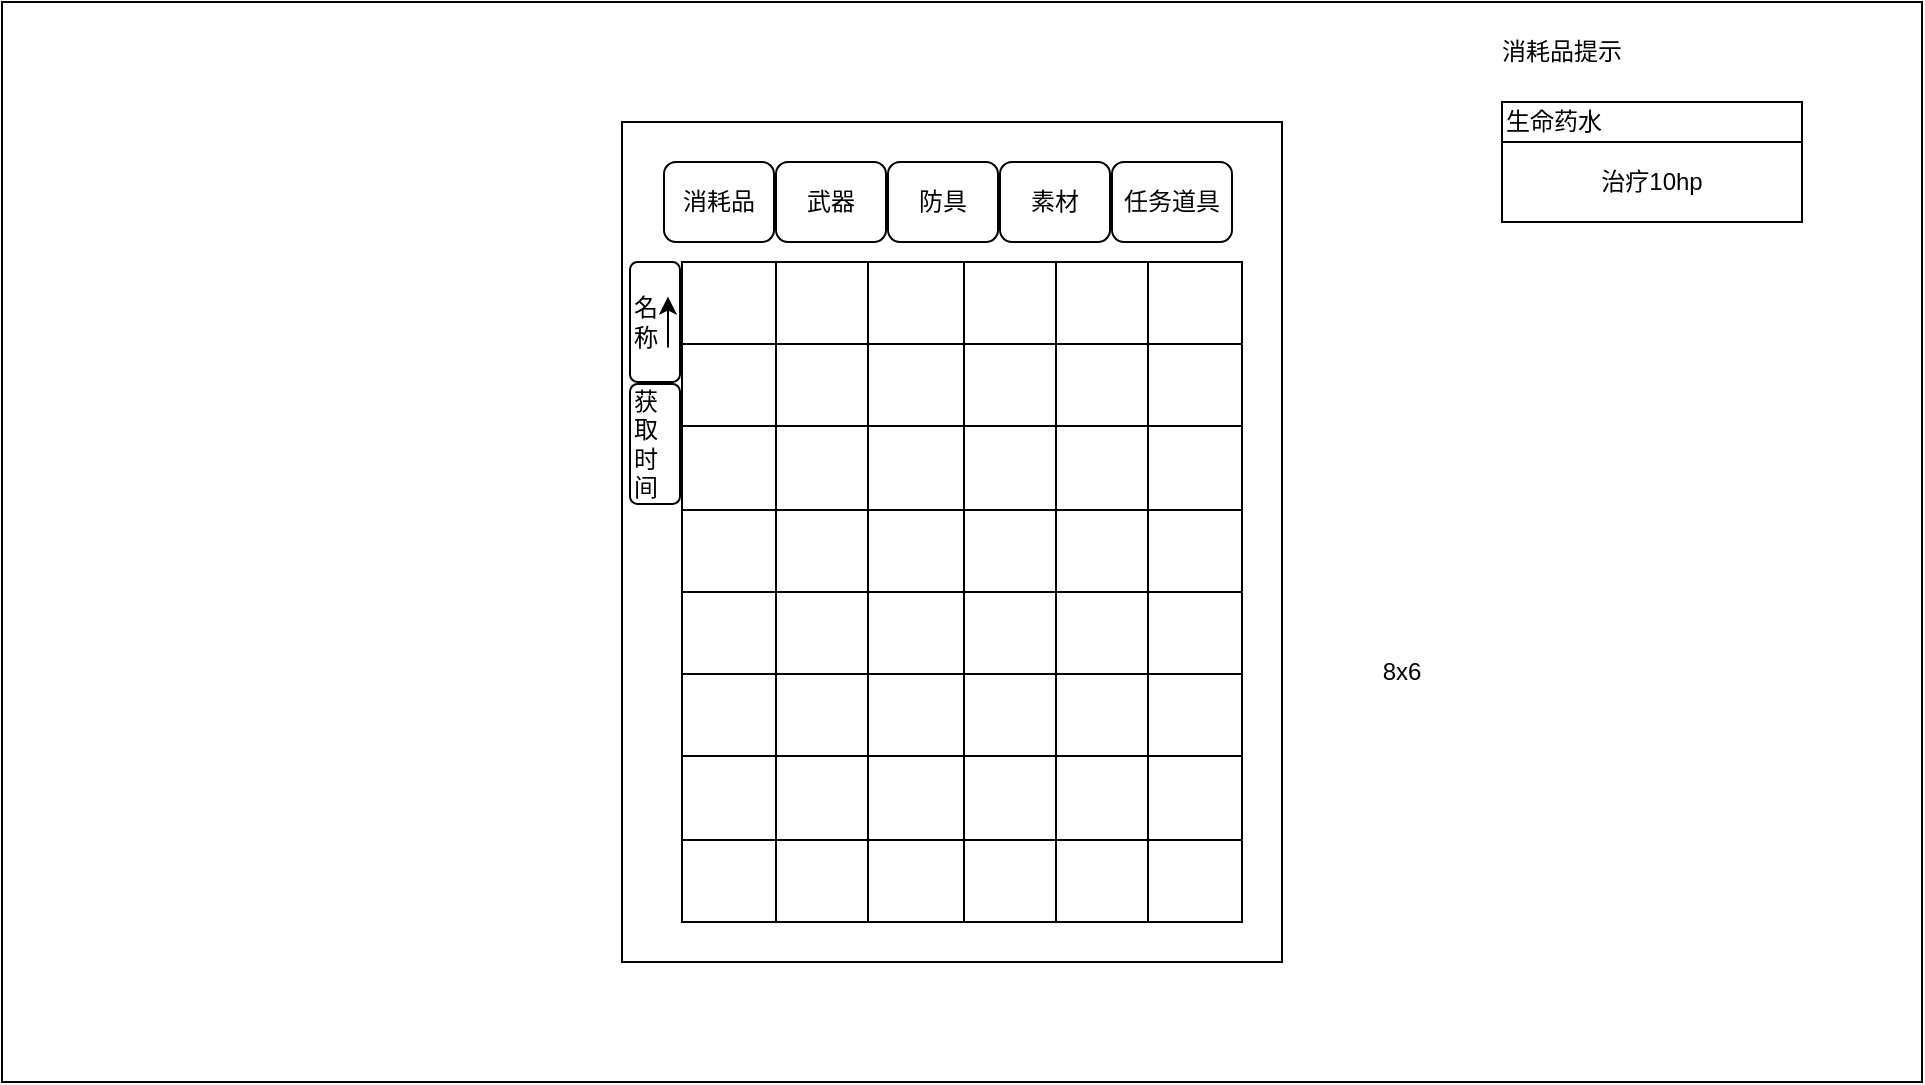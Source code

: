 <mxfile version="27.1.6">
  <diagram name="第 1 页" id="wrCyiq9yKy8BV54rm3GR">
    <mxGraphModel dx="1029" dy="410" grid="1" gridSize="10" guides="1" tooltips="1" connect="1" arrows="1" fold="1" page="1" pageScale="1" pageWidth="827" pageHeight="1169" math="0" shadow="0">
      <root>
        <mxCell id="0" />
        <mxCell id="1" parent="0" />
        <mxCell id="XtQHe_jJkyNiMRD9y-V6-1" value="" style="rounded=0;whiteSpace=wrap;html=1;fillColor=none;movable=0;resizable=0;rotatable=0;deletable=0;editable=0;locked=1;connectable=0;" parent="1" vertex="1">
          <mxGeometry x="350" y="290" width="960" height="540" as="geometry" />
        </mxCell>
        <mxCell id="XtQHe_jJkyNiMRD9y-V6-2" value="" style="rounded=0;whiteSpace=wrap;html=1;fillColor=none;" parent="1" vertex="1">
          <mxGeometry x="660" y="350" width="330" height="420" as="geometry" />
        </mxCell>
        <mxCell id="XtQHe_jJkyNiMRD9y-V6-34" value="消耗品" style="rounded=1;whiteSpace=wrap;html=1;" parent="1" vertex="1">
          <mxGeometry x="681" y="370" width="55" height="40" as="geometry" />
        </mxCell>
        <mxCell id="XtQHe_jJkyNiMRD9y-V6-35" value="武器" style="rounded=1;whiteSpace=wrap;html=1;" parent="1" vertex="1">
          <mxGeometry x="737" y="370" width="55" height="40" as="geometry" />
        </mxCell>
        <mxCell id="XtQHe_jJkyNiMRD9y-V6-36" value="防具" style="rounded=1;whiteSpace=wrap;html=1;" parent="1" vertex="1">
          <mxGeometry x="793" y="370" width="55" height="40" as="geometry" />
        </mxCell>
        <mxCell id="XtQHe_jJkyNiMRD9y-V6-37" value="任务道具" style="rounded=1;whiteSpace=wrap;html=1;" parent="1" vertex="1">
          <mxGeometry x="905" y="370" width="60" height="40" as="geometry" />
        </mxCell>
        <mxCell id="XtQHe_jJkyNiMRD9y-V6-3" value="" style="shape=table;startSize=0;container=1;collapsible=0;childLayout=tableLayout;fillColor=none;rounded=0;shadow=0;" parent="1" vertex="1">
          <mxGeometry x="690" y="420" width="280" height="330" as="geometry" />
        </mxCell>
        <mxCell id="XtQHe_jJkyNiMRD9y-V6-4" value="" style="shape=tableRow;horizontal=0;startSize=0;swimlaneHead=0;swimlaneBody=0;strokeColor=inherit;top=0;left=0;bottom=0;right=0;collapsible=0;dropTarget=0;fillColor=none;points=[[0,0.5],[1,0.5]];portConstraint=eastwest;" parent="XtQHe_jJkyNiMRD9y-V6-3" vertex="1">
          <mxGeometry width="280" height="41" as="geometry" />
        </mxCell>
        <mxCell id="XtQHe_jJkyNiMRD9y-V6-5" value="" style="shape=partialRectangle;html=1;whiteSpace=wrap;connectable=0;strokeColor=inherit;overflow=hidden;fillColor=none;top=0;left=0;bottom=0;right=0;pointerEvents=1;" parent="XtQHe_jJkyNiMRD9y-V6-4" vertex="1">
          <mxGeometry width="47" height="41" as="geometry">
            <mxRectangle width="47" height="41" as="alternateBounds" />
          </mxGeometry>
        </mxCell>
        <mxCell id="XtQHe_jJkyNiMRD9y-V6-6" value="" style="shape=partialRectangle;html=1;whiteSpace=wrap;connectable=0;strokeColor=inherit;overflow=hidden;fillColor=none;top=0;left=0;bottom=0;right=0;pointerEvents=1;" parent="XtQHe_jJkyNiMRD9y-V6-4" vertex="1">
          <mxGeometry x="47" width="46" height="41" as="geometry">
            <mxRectangle width="46" height="41" as="alternateBounds" />
          </mxGeometry>
        </mxCell>
        <mxCell id="XtQHe_jJkyNiMRD9y-V6-7" value="" style="shape=partialRectangle;html=1;whiteSpace=wrap;connectable=0;strokeColor=inherit;overflow=hidden;fillColor=none;top=0;left=0;bottom=0;right=0;pointerEvents=1;" parent="XtQHe_jJkyNiMRD9y-V6-4" vertex="1">
          <mxGeometry x="93" width="48" height="41" as="geometry">
            <mxRectangle width="48" height="41" as="alternateBounds" />
          </mxGeometry>
        </mxCell>
        <mxCell id="XtQHe_jJkyNiMRD9y-V6-8" value="" style="shape=partialRectangle;html=1;whiteSpace=wrap;connectable=0;strokeColor=inherit;overflow=hidden;fillColor=none;top=0;left=0;bottom=0;right=0;pointerEvents=1;" parent="XtQHe_jJkyNiMRD9y-V6-4" vertex="1">
          <mxGeometry x="141" width="46" height="41" as="geometry">
            <mxRectangle width="46" height="41" as="alternateBounds" />
          </mxGeometry>
        </mxCell>
        <mxCell id="XtQHe_jJkyNiMRD9y-V6-38" style="shape=partialRectangle;html=1;whiteSpace=wrap;connectable=0;strokeColor=inherit;overflow=hidden;fillColor=none;top=0;left=0;bottom=0;right=0;pointerEvents=1;" parent="XtQHe_jJkyNiMRD9y-V6-4" vertex="1">
          <mxGeometry x="187" width="46" height="41" as="geometry">
            <mxRectangle width="46" height="41" as="alternateBounds" />
          </mxGeometry>
        </mxCell>
        <mxCell id="XtQHe_jJkyNiMRD9y-V6-44" style="shape=partialRectangle;html=1;whiteSpace=wrap;connectable=0;strokeColor=inherit;overflow=hidden;fillColor=none;top=0;left=0;bottom=0;right=0;pointerEvents=1;" parent="XtQHe_jJkyNiMRD9y-V6-4" vertex="1">
          <mxGeometry x="233" width="47" height="41" as="geometry">
            <mxRectangle width="47" height="41" as="alternateBounds" />
          </mxGeometry>
        </mxCell>
        <mxCell id="XtQHe_jJkyNiMRD9y-V6-9" value="" style="shape=tableRow;horizontal=0;startSize=0;swimlaneHead=0;swimlaneBody=0;strokeColor=inherit;top=0;left=0;bottom=0;right=0;collapsible=0;dropTarget=0;fillColor=none;points=[[0,0.5],[1,0.5]];portConstraint=eastwest;" parent="XtQHe_jJkyNiMRD9y-V6-3" vertex="1">
          <mxGeometry y="41" width="280" height="41" as="geometry" />
        </mxCell>
        <mxCell id="XtQHe_jJkyNiMRD9y-V6-10" value="" style="shape=partialRectangle;html=1;whiteSpace=wrap;connectable=0;strokeColor=inherit;overflow=hidden;fillColor=none;top=0;left=0;bottom=0;right=0;pointerEvents=1;" parent="XtQHe_jJkyNiMRD9y-V6-9" vertex="1">
          <mxGeometry width="47" height="41" as="geometry">
            <mxRectangle width="47" height="41" as="alternateBounds" />
          </mxGeometry>
        </mxCell>
        <mxCell id="XtQHe_jJkyNiMRD9y-V6-11" value="" style="shape=partialRectangle;html=1;whiteSpace=wrap;connectable=0;strokeColor=inherit;overflow=hidden;fillColor=none;top=0;left=0;bottom=0;right=0;pointerEvents=1;" parent="XtQHe_jJkyNiMRD9y-V6-9" vertex="1">
          <mxGeometry x="47" width="46" height="41" as="geometry">
            <mxRectangle width="46" height="41" as="alternateBounds" />
          </mxGeometry>
        </mxCell>
        <mxCell id="XtQHe_jJkyNiMRD9y-V6-12" value="" style="shape=partialRectangle;html=1;whiteSpace=wrap;connectable=0;strokeColor=inherit;overflow=hidden;fillColor=none;top=0;left=0;bottom=0;right=0;pointerEvents=1;" parent="XtQHe_jJkyNiMRD9y-V6-9" vertex="1">
          <mxGeometry x="93" width="48" height="41" as="geometry">
            <mxRectangle width="48" height="41" as="alternateBounds" />
          </mxGeometry>
        </mxCell>
        <mxCell id="XtQHe_jJkyNiMRD9y-V6-13" value="" style="shape=partialRectangle;html=1;whiteSpace=wrap;connectable=0;strokeColor=inherit;overflow=hidden;fillColor=none;top=0;left=0;bottom=0;right=0;pointerEvents=1;" parent="XtQHe_jJkyNiMRD9y-V6-9" vertex="1">
          <mxGeometry x="141" width="46" height="41" as="geometry">
            <mxRectangle width="46" height="41" as="alternateBounds" />
          </mxGeometry>
        </mxCell>
        <mxCell id="XtQHe_jJkyNiMRD9y-V6-39" style="shape=partialRectangle;html=1;whiteSpace=wrap;connectable=0;strokeColor=inherit;overflow=hidden;fillColor=none;top=0;left=0;bottom=0;right=0;pointerEvents=1;" parent="XtQHe_jJkyNiMRD9y-V6-9" vertex="1">
          <mxGeometry x="187" width="46" height="41" as="geometry">
            <mxRectangle width="46" height="41" as="alternateBounds" />
          </mxGeometry>
        </mxCell>
        <mxCell id="XtQHe_jJkyNiMRD9y-V6-45" style="shape=partialRectangle;html=1;whiteSpace=wrap;connectable=0;strokeColor=inherit;overflow=hidden;fillColor=none;top=0;left=0;bottom=0;right=0;pointerEvents=1;" parent="XtQHe_jJkyNiMRD9y-V6-9" vertex="1">
          <mxGeometry x="233" width="47" height="41" as="geometry">
            <mxRectangle width="47" height="41" as="alternateBounds" />
          </mxGeometry>
        </mxCell>
        <mxCell id="XtQHe_jJkyNiMRD9y-V6-14" value="" style="shape=tableRow;horizontal=0;startSize=0;swimlaneHead=0;swimlaneBody=0;strokeColor=inherit;top=0;left=0;bottom=0;right=0;collapsible=0;dropTarget=0;fillColor=none;points=[[0,0.5],[1,0.5]];portConstraint=eastwest;" parent="XtQHe_jJkyNiMRD9y-V6-3" vertex="1">
          <mxGeometry y="82" width="280" height="42" as="geometry" />
        </mxCell>
        <mxCell id="XtQHe_jJkyNiMRD9y-V6-15" value="" style="shape=partialRectangle;html=1;whiteSpace=wrap;connectable=0;strokeColor=inherit;overflow=hidden;fillColor=none;top=0;left=0;bottom=0;right=0;pointerEvents=1;" parent="XtQHe_jJkyNiMRD9y-V6-14" vertex="1">
          <mxGeometry width="47" height="42" as="geometry">
            <mxRectangle width="47" height="42" as="alternateBounds" />
          </mxGeometry>
        </mxCell>
        <mxCell id="XtQHe_jJkyNiMRD9y-V6-16" value="" style="shape=partialRectangle;html=1;whiteSpace=wrap;connectable=0;strokeColor=inherit;overflow=hidden;fillColor=none;top=0;left=0;bottom=0;right=0;pointerEvents=1;" parent="XtQHe_jJkyNiMRD9y-V6-14" vertex="1">
          <mxGeometry x="47" width="46" height="42" as="geometry">
            <mxRectangle width="46" height="42" as="alternateBounds" />
          </mxGeometry>
        </mxCell>
        <mxCell id="XtQHe_jJkyNiMRD9y-V6-17" value="" style="shape=partialRectangle;html=1;whiteSpace=wrap;connectable=0;strokeColor=inherit;overflow=hidden;fillColor=none;top=0;left=0;bottom=0;right=0;pointerEvents=1;" parent="XtQHe_jJkyNiMRD9y-V6-14" vertex="1">
          <mxGeometry x="93" width="48" height="42" as="geometry">
            <mxRectangle width="48" height="42" as="alternateBounds" />
          </mxGeometry>
        </mxCell>
        <mxCell id="XtQHe_jJkyNiMRD9y-V6-18" value="" style="shape=partialRectangle;html=1;whiteSpace=wrap;connectable=0;strokeColor=inherit;overflow=hidden;fillColor=none;top=0;left=0;bottom=0;right=0;pointerEvents=1;" parent="XtQHe_jJkyNiMRD9y-V6-14" vertex="1">
          <mxGeometry x="141" width="46" height="42" as="geometry">
            <mxRectangle width="46" height="42" as="alternateBounds" />
          </mxGeometry>
        </mxCell>
        <mxCell id="XtQHe_jJkyNiMRD9y-V6-40" style="shape=partialRectangle;html=1;whiteSpace=wrap;connectable=0;strokeColor=inherit;overflow=hidden;fillColor=none;top=0;left=0;bottom=0;right=0;pointerEvents=1;" parent="XtQHe_jJkyNiMRD9y-V6-14" vertex="1">
          <mxGeometry x="187" width="46" height="42" as="geometry">
            <mxRectangle width="46" height="42" as="alternateBounds" />
          </mxGeometry>
        </mxCell>
        <mxCell id="XtQHe_jJkyNiMRD9y-V6-46" style="shape=partialRectangle;html=1;whiteSpace=wrap;connectable=0;strokeColor=inherit;overflow=hidden;fillColor=none;top=0;left=0;bottom=0;right=0;pointerEvents=1;" parent="XtQHe_jJkyNiMRD9y-V6-14" vertex="1">
          <mxGeometry x="233" width="47" height="42" as="geometry">
            <mxRectangle width="47" height="42" as="alternateBounds" />
          </mxGeometry>
        </mxCell>
        <mxCell id="XtQHe_jJkyNiMRD9y-V6-19" value="" style="shape=tableRow;horizontal=0;startSize=0;swimlaneHead=0;swimlaneBody=0;strokeColor=inherit;top=0;left=0;bottom=0;right=0;collapsible=0;dropTarget=0;fillColor=none;points=[[0,0.5],[1,0.5]];portConstraint=eastwest;" parent="XtQHe_jJkyNiMRD9y-V6-3" vertex="1">
          <mxGeometry y="124" width="280" height="41" as="geometry" />
        </mxCell>
        <mxCell id="XtQHe_jJkyNiMRD9y-V6-20" value="" style="shape=partialRectangle;html=1;whiteSpace=wrap;connectable=0;strokeColor=inherit;overflow=hidden;fillColor=none;top=0;left=0;bottom=0;right=0;pointerEvents=1;" parent="XtQHe_jJkyNiMRD9y-V6-19" vertex="1">
          <mxGeometry width="47" height="41" as="geometry">
            <mxRectangle width="47" height="41" as="alternateBounds" />
          </mxGeometry>
        </mxCell>
        <mxCell id="XtQHe_jJkyNiMRD9y-V6-21" value="" style="shape=partialRectangle;html=1;whiteSpace=wrap;connectable=0;strokeColor=inherit;overflow=hidden;fillColor=none;top=0;left=0;bottom=0;right=0;pointerEvents=1;" parent="XtQHe_jJkyNiMRD9y-V6-19" vertex="1">
          <mxGeometry x="47" width="46" height="41" as="geometry">
            <mxRectangle width="46" height="41" as="alternateBounds" />
          </mxGeometry>
        </mxCell>
        <mxCell id="XtQHe_jJkyNiMRD9y-V6-22" value="" style="shape=partialRectangle;html=1;whiteSpace=wrap;connectable=0;strokeColor=inherit;overflow=hidden;fillColor=none;top=0;left=0;bottom=0;right=0;pointerEvents=1;" parent="XtQHe_jJkyNiMRD9y-V6-19" vertex="1">
          <mxGeometry x="93" width="48" height="41" as="geometry">
            <mxRectangle width="48" height="41" as="alternateBounds" />
          </mxGeometry>
        </mxCell>
        <mxCell id="XtQHe_jJkyNiMRD9y-V6-23" value="" style="shape=partialRectangle;html=1;whiteSpace=wrap;connectable=0;strokeColor=inherit;overflow=hidden;fillColor=none;top=0;left=0;bottom=0;right=0;pointerEvents=1;" parent="XtQHe_jJkyNiMRD9y-V6-19" vertex="1">
          <mxGeometry x="141" width="46" height="41" as="geometry">
            <mxRectangle width="46" height="41" as="alternateBounds" />
          </mxGeometry>
        </mxCell>
        <mxCell id="XtQHe_jJkyNiMRD9y-V6-41" style="shape=partialRectangle;html=1;whiteSpace=wrap;connectable=0;strokeColor=inherit;overflow=hidden;fillColor=none;top=0;left=0;bottom=0;right=0;pointerEvents=1;" parent="XtQHe_jJkyNiMRD9y-V6-19" vertex="1">
          <mxGeometry x="187" width="46" height="41" as="geometry">
            <mxRectangle width="46" height="41" as="alternateBounds" />
          </mxGeometry>
        </mxCell>
        <mxCell id="XtQHe_jJkyNiMRD9y-V6-47" style="shape=partialRectangle;html=1;whiteSpace=wrap;connectable=0;strokeColor=inherit;overflow=hidden;fillColor=none;top=0;left=0;bottom=0;right=0;pointerEvents=1;" parent="XtQHe_jJkyNiMRD9y-V6-19" vertex="1">
          <mxGeometry x="233" width="47" height="41" as="geometry">
            <mxRectangle width="47" height="41" as="alternateBounds" />
          </mxGeometry>
        </mxCell>
        <mxCell id="XtQHe_jJkyNiMRD9y-V6-24" value="" style="shape=tableRow;horizontal=0;startSize=0;swimlaneHead=0;swimlaneBody=0;strokeColor=inherit;top=0;left=0;bottom=0;right=0;collapsible=0;dropTarget=0;fillColor=none;points=[[0,0.5],[1,0.5]];portConstraint=eastwest;" parent="XtQHe_jJkyNiMRD9y-V6-3" vertex="1">
          <mxGeometry y="165" width="280" height="41" as="geometry" />
        </mxCell>
        <mxCell id="XtQHe_jJkyNiMRD9y-V6-25" value="" style="shape=partialRectangle;html=1;whiteSpace=wrap;connectable=0;strokeColor=inherit;overflow=hidden;fillColor=none;top=0;left=0;bottom=0;right=0;pointerEvents=1;" parent="XtQHe_jJkyNiMRD9y-V6-24" vertex="1">
          <mxGeometry width="47" height="41" as="geometry">
            <mxRectangle width="47" height="41" as="alternateBounds" />
          </mxGeometry>
        </mxCell>
        <mxCell id="XtQHe_jJkyNiMRD9y-V6-26" value="" style="shape=partialRectangle;html=1;whiteSpace=wrap;connectable=0;strokeColor=inherit;overflow=hidden;fillColor=none;top=0;left=0;bottom=0;right=0;pointerEvents=1;" parent="XtQHe_jJkyNiMRD9y-V6-24" vertex="1">
          <mxGeometry x="47" width="46" height="41" as="geometry">
            <mxRectangle width="46" height="41" as="alternateBounds" />
          </mxGeometry>
        </mxCell>
        <mxCell id="XtQHe_jJkyNiMRD9y-V6-27" value="" style="shape=partialRectangle;html=1;whiteSpace=wrap;connectable=0;strokeColor=inherit;overflow=hidden;fillColor=none;top=0;left=0;bottom=0;right=0;pointerEvents=1;" parent="XtQHe_jJkyNiMRD9y-V6-24" vertex="1">
          <mxGeometry x="93" width="48" height="41" as="geometry">
            <mxRectangle width="48" height="41" as="alternateBounds" />
          </mxGeometry>
        </mxCell>
        <mxCell id="XtQHe_jJkyNiMRD9y-V6-28" value="" style="shape=partialRectangle;html=1;whiteSpace=wrap;connectable=0;strokeColor=inherit;overflow=hidden;fillColor=none;top=0;left=0;bottom=0;right=0;pointerEvents=1;" parent="XtQHe_jJkyNiMRD9y-V6-24" vertex="1">
          <mxGeometry x="141" width="46" height="41" as="geometry">
            <mxRectangle width="46" height="41" as="alternateBounds" />
          </mxGeometry>
        </mxCell>
        <mxCell id="XtQHe_jJkyNiMRD9y-V6-42" style="shape=partialRectangle;html=1;whiteSpace=wrap;connectable=0;strokeColor=inherit;overflow=hidden;fillColor=none;top=0;left=0;bottom=0;right=0;pointerEvents=1;" parent="XtQHe_jJkyNiMRD9y-V6-24" vertex="1">
          <mxGeometry x="187" width="46" height="41" as="geometry">
            <mxRectangle width="46" height="41" as="alternateBounds" />
          </mxGeometry>
        </mxCell>
        <mxCell id="XtQHe_jJkyNiMRD9y-V6-48" style="shape=partialRectangle;html=1;whiteSpace=wrap;connectable=0;strokeColor=inherit;overflow=hidden;fillColor=none;top=0;left=0;bottom=0;right=0;pointerEvents=1;" parent="XtQHe_jJkyNiMRD9y-V6-24" vertex="1">
          <mxGeometry x="233" width="47" height="41" as="geometry">
            <mxRectangle width="47" height="41" as="alternateBounds" />
          </mxGeometry>
        </mxCell>
        <mxCell id="XtQHe_jJkyNiMRD9y-V6-29" value="" style="shape=tableRow;horizontal=0;startSize=0;swimlaneHead=0;swimlaneBody=0;strokeColor=inherit;top=0;left=0;bottom=0;right=0;collapsible=0;dropTarget=0;fillColor=none;points=[[0,0.5],[1,0.5]];portConstraint=eastwest;" parent="XtQHe_jJkyNiMRD9y-V6-3" vertex="1">
          <mxGeometry y="206" width="280" height="41" as="geometry" />
        </mxCell>
        <mxCell id="XtQHe_jJkyNiMRD9y-V6-30" value="" style="shape=partialRectangle;html=1;whiteSpace=wrap;connectable=0;strokeColor=inherit;overflow=hidden;fillColor=none;top=0;left=0;bottom=0;right=0;pointerEvents=1;" parent="XtQHe_jJkyNiMRD9y-V6-29" vertex="1">
          <mxGeometry width="47" height="41" as="geometry">
            <mxRectangle width="47" height="41" as="alternateBounds" />
          </mxGeometry>
        </mxCell>
        <mxCell id="XtQHe_jJkyNiMRD9y-V6-31" value="" style="shape=partialRectangle;html=1;whiteSpace=wrap;connectable=0;strokeColor=inherit;overflow=hidden;fillColor=none;top=0;left=0;bottom=0;right=0;pointerEvents=1;" parent="XtQHe_jJkyNiMRD9y-V6-29" vertex="1">
          <mxGeometry x="47" width="46" height="41" as="geometry">
            <mxRectangle width="46" height="41" as="alternateBounds" />
          </mxGeometry>
        </mxCell>
        <mxCell id="XtQHe_jJkyNiMRD9y-V6-32" value="" style="shape=partialRectangle;html=1;whiteSpace=wrap;connectable=0;strokeColor=inherit;overflow=hidden;fillColor=none;top=0;left=0;bottom=0;right=0;pointerEvents=1;" parent="XtQHe_jJkyNiMRD9y-V6-29" vertex="1">
          <mxGeometry x="93" width="48" height="41" as="geometry">
            <mxRectangle width="48" height="41" as="alternateBounds" />
          </mxGeometry>
        </mxCell>
        <mxCell id="XtQHe_jJkyNiMRD9y-V6-33" value="" style="shape=partialRectangle;html=1;whiteSpace=wrap;connectable=0;strokeColor=inherit;overflow=hidden;fillColor=none;top=0;left=0;bottom=0;right=0;pointerEvents=1;" parent="XtQHe_jJkyNiMRD9y-V6-29" vertex="1">
          <mxGeometry x="141" width="46" height="41" as="geometry">
            <mxRectangle width="46" height="41" as="alternateBounds" />
          </mxGeometry>
        </mxCell>
        <mxCell id="XtQHe_jJkyNiMRD9y-V6-43" style="shape=partialRectangle;html=1;whiteSpace=wrap;connectable=0;strokeColor=inherit;overflow=hidden;fillColor=none;top=0;left=0;bottom=0;right=0;pointerEvents=1;" parent="XtQHe_jJkyNiMRD9y-V6-29" vertex="1">
          <mxGeometry x="187" width="46" height="41" as="geometry">
            <mxRectangle width="46" height="41" as="alternateBounds" />
          </mxGeometry>
        </mxCell>
        <mxCell id="XtQHe_jJkyNiMRD9y-V6-49" style="shape=partialRectangle;html=1;whiteSpace=wrap;connectable=0;strokeColor=inherit;overflow=hidden;fillColor=none;top=0;left=0;bottom=0;right=0;pointerEvents=1;" parent="XtQHe_jJkyNiMRD9y-V6-29" vertex="1">
          <mxGeometry x="233" width="47" height="41" as="geometry">
            <mxRectangle width="47" height="41" as="alternateBounds" />
          </mxGeometry>
        </mxCell>
        <mxCell id="XtQHe_jJkyNiMRD9y-V6-51" style="shape=tableRow;horizontal=0;startSize=0;swimlaneHead=0;swimlaneBody=0;strokeColor=inherit;top=0;left=0;bottom=0;right=0;collapsible=0;dropTarget=0;fillColor=none;points=[[0,0.5],[1,0.5]];portConstraint=eastwest;" parent="XtQHe_jJkyNiMRD9y-V6-3" vertex="1">
          <mxGeometry y="247" width="280" height="42" as="geometry" />
        </mxCell>
        <mxCell id="XtQHe_jJkyNiMRD9y-V6-52" style="shape=partialRectangle;html=1;whiteSpace=wrap;connectable=0;strokeColor=inherit;overflow=hidden;fillColor=none;top=0;left=0;bottom=0;right=0;pointerEvents=1;" parent="XtQHe_jJkyNiMRD9y-V6-51" vertex="1">
          <mxGeometry width="47" height="42" as="geometry">
            <mxRectangle width="47" height="42" as="alternateBounds" />
          </mxGeometry>
        </mxCell>
        <mxCell id="XtQHe_jJkyNiMRD9y-V6-53" style="shape=partialRectangle;html=1;whiteSpace=wrap;connectable=0;strokeColor=inherit;overflow=hidden;fillColor=none;top=0;left=0;bottom=0;right=0;pointerEvents=1;" parent="XtQHe_jJkyNiMRD9y-V6-51" vertex="1">
          <mxGeometry x="47" width="46" height="42" as="geometry">
            <mxRectangle width="46" height="42" as="alternateBounds" />
          </mxGeometry>
        </mxCell>
        <mxCell id="XtQHe_jJkyNiMRD9y-V6-54" style="shape=partialRectangle;html=1;whiteSpace=wrap;connectable=0;strokeColor=inherit;overflow=hidden;fillColor=none;top=0;left=0;bottom=0;right=0;pointerEvents=1;" parent="XtQHe_jJkyNiMRD9y-V6-51" vertex="1">
          <mxGeometry x="93" width="48" height="42" as="geometry">
            <mxRectangle width="48" height="42" as="alternateBounds" />
          </mxGeometry>
        </mxCell>
        <mxCell id="XtQHe_jJkyNiMRD9y-V6-55" style="shape=partialRectangle;html=1;whiteSpace=wrap;connectable=0;strokeColor=inherit;overflow=hidden;fillColor=none;top=0;left=0;bottom=0;right=0;pointerEvents=1;" parent="XtQHe_jJkyNiMRD9y-V6-51" vertex="1">
          <mxGeometry x="141" width="46" height="42" as="geometry">
            <mxRectangle width="46" height="42" as="alternateBounds" />
          </mxGeometry>
        </mxCell>
        <mxCell id="XtQHe_jJkyNiMRD9y-V6-56" style="shape=partialRectangle;html=1;whiteSpace=wrap;connectable=0;strokeColor=inherit;overflow=hidden;fillColor=none;top=0;left=0;bottom=0;right=0;pointerEvents=1;" parent="XtQHe_jJkyNiMRD9y-V6-51" vertex="1">
          <mxGeometry x="187" width="46" height="42" as="geometry">
            <mxRectangle width="46" height="42" as="alternateBounds" />
          </mxGeometry>
        </mxCell>
        <mxCell id="XtQHe_jJkyNiMRD9y-V6-57" style="shape=partialRectangle;html=1;whiteSpace=wrap;connectable=0;strokeColor=inherit;overflow=hidden;fillColor=none;top=0;left=0;bottom=0;right=0;pointerEvents=1;" parent="XtQHe_jJkyNiMRD9y-V6-51" vertex="1">
          <mxGeometry x="233" width="47" height="42" as="geometry">
            <mxRectangle width="47" height="42" as="alternateBounds" />
          </mxGeometry>
        </mxCell>
        <mxCell id="XtQHe_jJkyNiMRD9y-V6-58" style="shape=tableRow;horizontal=0;startSize=0;swimlaneHead=0;swimlaneBody=0;strokeColor=inherit;top=0;left=0;bottom=0;right=0;collapsible=0;dropTarget=0;fillColor=none;points=[[0,0.5],[1,0.5]];portConstraint=eastwest;" parent="XtQHe_jJkyNiMRD9y-V6-3" vertex="1">
          <mxGeometry y="289" width="280" height="41" as="geometry" />
        </mxCell>
        <mxCell id="XtQHe_jJkyNiMRD9y-V6-59" style="shape=partialRectangle;html=1;whiteSpace=wrap;connectable=0;strokeColor=inherit;overflow=hidden;fillColor=none;top=0;left=0;bottom=0;right=0;pointerEvents=1;" parent="XtQHe_jJkyNiMRD9y-V6-58" vertex="1">
          <mxGeometry width="47" height="41" as="geometry">
            <mxRectangle width="47" height="41" as="alternateBounds" />
          </mxGeometry>
        </mxCell>
        <mxCell id="XtQHe_jJkyNiMRD9y-V6-60" style="shape=partialRectangle;html=1;whiteSpace=wrap;connectable=0;strokeColor=inherit;overflow=hidden;fillColor=none;top=0;left=0;bottom=0;right=0;pointerEvents=1;" parent="XtQHe_jJkyNiMRD9y-V6-58" vertex="1">
          <mxGeometry x="47" width="46" height="41" as="geometry">
            <mxRectangle width="46" height="41" as="alternateBounds" />
          </mxGeometry>
        </mxCell>
        <mxCell id="XtQHe_jJkyNiMRD9y-V6-61" style="shape=partialRectangle;html=1;whiteSpace=wrap;connectable=0;strokeColor=inherit;overflow=hidden;fillColor=none;top=0;left=0;bottom=0;right=0;pointerEvents=1;" parent="XtQHe_jJkyNiMRD9y-V6-58" vertex="1">
          <mxGeometry x="93" width="48" height="41" as="geometry">
            <mxRectangle width="48" height="41" as="alternateBounds" />
          </mxGeometry>
        </mxCell>
        <mxCell id="XtQHe_jJkyNiMRD9y-V6-62" style="shape=partialRectangle;html=1;whiteSpace=wrap;connectable=0;strokeColor=inherit;overflow=hidden;fillColor=none;top=0;left=0;bottom=0;right=0;pointerEvents=1;" parent="XtQHe_jJkyNiMRD9y-V6-58" vertex="1">
          <mxGeometry x="141" width="46" height="41" as="geometry">
            <mxRectangle width="46" height="41" as="alternateBounds" />
          </mxGeometry>
        </mxCell>
        <mxCell id="XtQHe_jJkyNiMRD9y-V6-63" style="shape=partialRectangle;html=1;whiteSpace=wrap;connectable=0;strokeColor=inherit;overflow=hidden;fillColor=none;top=0;left=0;bottom=0;right=0;pointerEvents=1;" parent="XtQHe_jJkyNiMRD9y-V6-58" vertex="1">
          <mxGeometry x="187" width="46" height="41" as="geometry">
            <mxRectangle width="46" height="41" as="alternateBounds" />
          </mxGeometry>
        </mxCell>
        <mxCell id="XtQHe_jJkyNiMRD9y-V6-64" style="shape=partialRectangle;html=1;whiteSpace=wrap;connectable=0;strokeColor=inherit;overflow=hidden;fillColor=none;top=0;left=0;bottom=0;right=0;pointerEvents=1;" parent="XtQHe_jJkyNiMRD9y-V6-58" vertex="1">
          <mxGeometry x="233" width="47" height="41" as="geometry">
            <mxRectangle width="47" height="41" as="alternateBounds" />
          </mxGeometry>
        </mxCell>
        <mxCell id="XtQHe_jJkyNiMRD9y-V6-50" value="素材" style="rounded=1;whiteSpace=wrap;html=1;" parent="1" vertex="1">
          <mxGeometry x="849" y="370" width="55" height="40" as="geometry" />
        </mxCell>
        <mxCell id="XtQHe_jJkyNiMRD9y-V6-66" value="消耗品提示" style="text;strokeColor=none;align=center;fillColor=none;html=1;verticalAlign=middle;whiteSpace=wrap;rounded=0;" parent="1" vertex="1">
          <mxGeometry x="1090" y="300" width="80" height="30" as="geometry" />
        </mxCell>
        <mxCell id="XtQHe_jJkyNiMRD9y-V6-67" value="" style="shape=table;startSize=0;container=1;collapsible=0;childLayout=tableLayout;" parent="1" vertex="1">
          <mxGeometry x="1100" y="340" width="150" height="60" as="geometry" />
        </mxCell>
        <mxCell id="XtQHe_jJkyNiMRD9y-V6-68" value="" style="shape=tableRow;horizontal=0;startSize=0;swimlaneHead=0;swimlaneBody=0;strokeColor=inherit;top=0;left=0;bottom=0;right=0;collapsible=0;dropTarget=0;fillColor=none;points=[[0,0.5],[1,0.5]];portConstraint=eastwest;" parent="XtQHe_jJkyNiMRD9y-V6-67" vertex="1">
          <mxGeometry width="150" height="20" as="geometry" />
        </mxCell>
        <mxCell id="XtQHe_jJkyNiMRD9y-V6-69" value="生命药水" style="shape=partialRectangle;html=1;whiteSpace=wrap;connectable=0;strokeColor=inherit;overflow=hidden;fillColor=none;top=0;left=0;bottom=0;right=0;pointerEvents=1;align=left;" parent="XtQHe_jJkyNiMRD9y-V6-68" vertex="1">
          <mxGeometry width="150" height="20" as="geometry">
            <mxRectangle width="150" height="20" as="alternateBounds" />
          </mxGeometry>
        </mxCell>
        <mxCell id="XtQHe_jJkyNiMRD9y-V6-70" value="" style="shape=tableRow;horizontal=0;startSize=0;swimlaneHead=0;swimlaneBody=0;strokeColor=inherit;top=0;left=0;bottom=0;right=0;collapsible=0;dropTarget=0;fillColor=none;points=[[0,0.5],[1,0.5]];portConstraint=eastwest;" parent="XtQHe_jJkyNiMRD9y-V6-67" vertex="1">
          <mxGeometry y="20" width="150" height="40" as="geometry" />
        </mxCell>
        <mxCell id="XtQHe_jJkyNiMRD9y-V6-71" value="治疗10h&lt;span style=&quot;background-color: transparent; color: light-dark(rgb(0, 0, 0), rgb(255, 255, 255));&quot;&gt;p&lt;/span&gt;" style="shape=partialRectangle;html=1;whiteSpace=wrap;connectable=0;strokeColor=inherit;overflow=hidden;fillColor=none;top=0;left=0;bottom=0;right=0;pointerEvents=1;" parent="XtQHe_jJkyNiMRD9y-V6-70" vertex="1">
          <mxGeometry width="150" height="40" as="geometry">
            <mxRectangle width="150" height="40" as="alternateBounds" />
          </mxGeometry>
        </mxCell>
        <mxCell id="XtQHe_jJkyNiMRD9y-V6-73" value="获取时间" style="rounded=1;whiteSpace=wrap;html=1;align=left;" parent="1" vertex="1">
          <mxGeometry x="664" y="481" width="25" height="60" as="geometry" />
        </mxCell>
        <mxCell id="2xsnZAV5AUe18enBX9PR-2" value="8x6" style="text;strokeColor=none;align=center;fillColor=none;html=1;verticalAlign=middle;whiteSpace=wrap;rounded=0;" vertex="1" parent="1">
          <mxGeometry x="1020" y="610" width="60" height="30" as="geometry" />
        </mxCell>
        <mxCell id="2xsnZAV5AUe18enBX9PR-3" value="" style="group" vertex="1" connectable="0" parent="1">
          <mxGeometry x="664" y="420" width="25" height="60" as="geometry" />
        </mxCell>
        <mxCell id="XtQHe_jJkyNiMRD9y-V6-72" value="名称" style="rounded=1;whiteSpace=wrap;html=1;align=left;" parent="2xsnZAV5AUe18enBX9PR-3" vertex="1">
          <mxGeometry width="25" height="60" as="geometry" />
        </mxCell>
        <mxCell id="2xsnZAV5AUe18enBX9PR-1" value="" style="endArrow=classic;html=1;rounded=0;" edge="1" parent="2xsnZAV5AUe18enBX9PR-3">
          <mxGeometry width="50" height="50" relative="1" as="geometry">
            <mxPoint x="19.0" y="42.7" as="sourcePoint" />
            <mxPoint x="19.0" y="17.3" as="targetPoint" />
          </mxGeometry>
        </mxCell>
      </root>
    </mxGraphModel>
  </diagram>
</mxfile>
